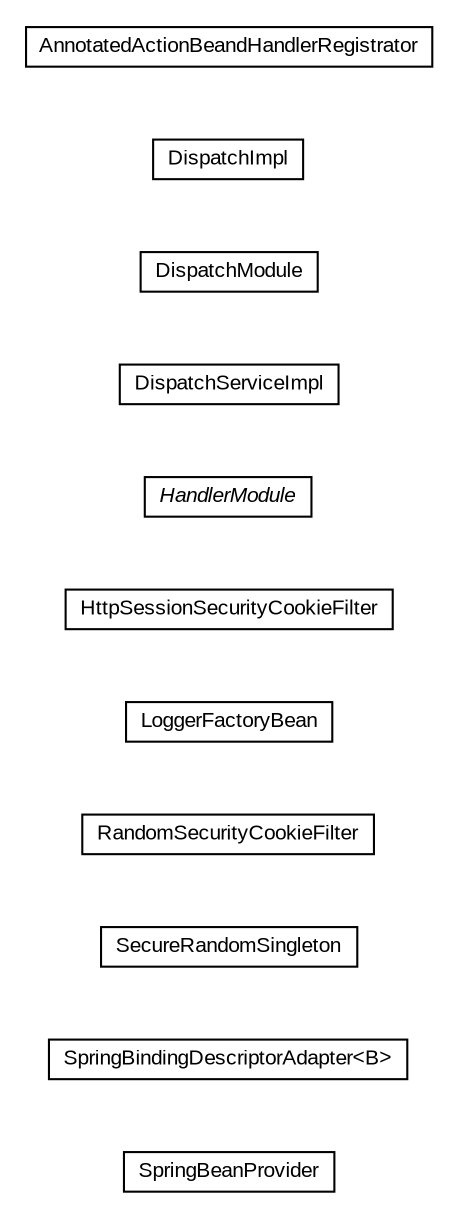 #!/usr/local/bin/dot
#
# Class diagram 
# Generated by UMLGraph version R5_6-24-gf6e263 (http://www.umlgraph.org/)
#

digraph G {
	edge [fontname="arial",fontsize=10,labelfontname="arial",labelfontsize=10];
	node [fontname="arial",fontsize=10,shape=plaintext];
	nodesep=0.25;
	ranksep=0.5;
	rankdir=LR;
	// com.gwtplatform.dispatch.rpc.server.spring.SpringBeanProvider
	c36966 [label=<<table title="com.gwtplatform.dispatch.rpc.server.spring.SpringBeanProvider" border="0" cellborder="1" cellspacing="0" cellpadding="2" port="p" href="./SpringBeanProvider.html">
		<tr><td><table border="0" cellspacing="0" cellpadding="1">
<tr><td align="center" balign="center"> SpringBeanProvider </td></tr>
		</table></td></tr>
		</table>>, URL="./SpringBeanProvider.html", fontname="arial", fontcolor="black", fontsize=10.0];
	// com.gwtplatform.dispatch.rpc.server.spring.SpringBeanProvider.SpringBindingDescriptorAdapter<B>
	c36967 [label=<<table title="com.gwtplatform.dispatch.rpc.server.spring.SpringBeanProvider.SpringBindingDescriptorAdapter" border="0" cellborder="1" cellspacing="0" cellpadding="2" port="p" href="./SpringBeanProvider.SpringBindingDescriptorAdapter.html">
		<tr><td><table border="0" cellspacing="0" cellpadding="1">
<tr><td align="center" balign="center"> SpringBindingDescriptorAdapter&lt;B&gt; </td></tr>
		</table></td></tr>
		</table>>, URL="./SpringBeanProvider.SpringBindingDescriptorAdapter.html", fontname="arial", fontcolor="black", fontsize=10.0];
	// com.gwtplatform.dispatch.rpc.server.spring.SecureRandomSingleton
	c36968 [label=<<table title="com.gwtplatform.dispatch.rpc.server.spring.SecureRandomSingleton" border="0" cellborder="1" cellspacing="0" cellpadding="2" port="p" href="./SecureRandomSingleton.html">
		<tr><td><table border="0" cellspacing="0" cellpadding="1">
<tr><td align="center" balign="center"> SecureRandomSingleton </td></tr>
		</table></td></tr>
		</table>>, URL="./SecureRandomSingleton.html", fontname="arial", fontcolor="black", fontsize=10.0];
	// com.gwtplatform.dispatch.rpc.server.spring.RandomSecurityCookieFilter
	c36969 [label=<<table title="com.gwtplatform.dispatch.rpc.server.spring.RandomSecurityCookieFilter" border="0" cellborder="1" cellspacing="0" cellpadding="2" port="p" href="./RandomSecurityCookieFilter.html">
		<tr><td><table border="0" cellspacing="0" cellpadding="1">
<tr><td align="center" balign="center"> RandomSecurityCookieFilter </td></tr>
		</table></td></tr>
		</table>>, URL="./RandomSecurityCookieFilter.html", fontname="arial", fontcolor="black", fontsize=10.0];
	// com.gwtplatform.dispatch.rpc.server.spring.LoggerFactoryBean
	c36970 [label=<<table title="com.gwtplatform.dispatch.rpc.server.spring.LoggerFactoryBean" border="0" cellborder="1" cellspacing="0" cellpadding="2" port="p" href="./LoggerFactoryBean.html">
		<tr><td><table border="0" cellspacing="0" cellpadding="1">
<tr><td align="center" balign="center"> LoggerFactoryBean </td></tr>
		</table></td></tr>
		</table>>, URL="./LoggerFactoryBean.html", fontname="arial", fontcolor="black", fontsize=10.0];
	// com.gwtplatform.dispatch.rpc.server.spring.HttpSessionSecurityCookieFilter
	c36971 [label=<<table title="com.gwtplatform.dispatch.rpc.server.spring.HttpSessionSecurityCookieFilter" border="0" cellborder="1" cellspacing="0" cellpadding="2" port="p" href="./HttpSessionSecurityCookieFilter.html">
		<tr><td><table border="0" cellspacing="0" cellpadding="1">
<tr><td align="center" balign="center"> HttpSessionSecurityCookieFilter </td></tr>
		</table></td></tr>
		</table>>, URL="./HttpSessionSecurityCookieFilter.html", fontname="arial", fontcolor="black", fontsize=10.0];
	// com.gwtplatform.dispatch.rpc.server.spring.HandlerModule
	c36972 [label=<<table title="com.gwtplatform.dispatch.rpc.server.spring.HandlerModule" border="0" cellborder="1" cellspacing="0" cellpadding="2" port="p" href="./HandlerModule.html">
		<tr><td><table border="0" cellspacing="0" cellpadding="1">
<tr><td align="center" balign="center"><font face="arial italic"> HandlerModule </font></td></tr>
		</table></td></tr>
		</table>>, URL="./HandlerModule.html", fontname="arial", fontcolor="black", fontsize=10.0];
	// com.gwtplatform.dispatch.rpc.server.spring.DispatchServiceImpl
	c36973 [label=<<table title="com.gwtplatform.dispatch.rpc.server.spring.DispatchServiceImpl" border="0" cellborder="1" cellspacing="0" cellpadding="2" port="p" href="./DispatchServiceImpl.html">
		<tr><td><table border="0" cellspacing="0" cellpadding="1">
<tr><td align="center" balign="center"> DispatchServiceImpl </td></tr>
		</table></td></tr>
		</table>>, URL="./DispatchServiceImpl.html", fontname="arial", fontcolor="black", fontsize=10.0];
	// com.gwtplatform.dispatch.rpc.server.spring.DispatchModule
	c36974 [label=<<table title="com.gwtplatform.dispatch.rpc.server.spring.DispatchModule" border="0" cellborder="1" cellspacing="0" cellpadding="2" port="p" href="./DispatchModule.html">
		<tr><td><table border="0" cellspacing="0" cellpadding="1">
<tr><td align="center" balign="center"> DispatchModule </td></tr>
		</table></td></tr>
		</table>>, URL="./DispatchModule.html", fontname="arial", fontcolor="black", fontsize=10.0];
	// com.gwtplatform.dispatch.rpc.server.spring.DispatchImpl
	c36975 [label=<<table title="com.gwtplatform.dispatch.rpc.server.spring.DispatchImpl" border="0" cellborder="1" cellspacing="0" cellpadding="2" port="p" href="./DispatchImpl.html">
		<tr><td><table border="0" cellspacing="0" cellpadding="1">
<tr><td align="center" balign="center"> DispatchImpl </td></tr>
		</table></td></tr>
		</table>>, URL="./DispatchImpl.html", fontname="arial", fontcolor="black", fontsize=10.0];
	// com.gwtplatform.dispatch.rpc.server.spring.AnnotatedActionBeandHandlerRegistrator
	c36976 [label=<<table title="com.gwtplatform.dispatch.rpc.server.spring.AnnotatedActionBeandHandlerRegistrator" border="0" cellborder="1" cellspacing="0" cellpadding="2" port="p" href="./AnnotatedActionBeandHandlerRegistrator.html">
		<tr><td><table border="0" cellspacing="0" cellpadding="1">
<tr><td align="center" balign="center"> AnnotatedActionBeandHandlerRegistrator </td></tr>
		</table></td></tr>
		</table>>, URL="./AnnotatedActionBeandHandlerRegistrator.html", fontname="arial", fontcolor="black", fontsize=10.0];
}

